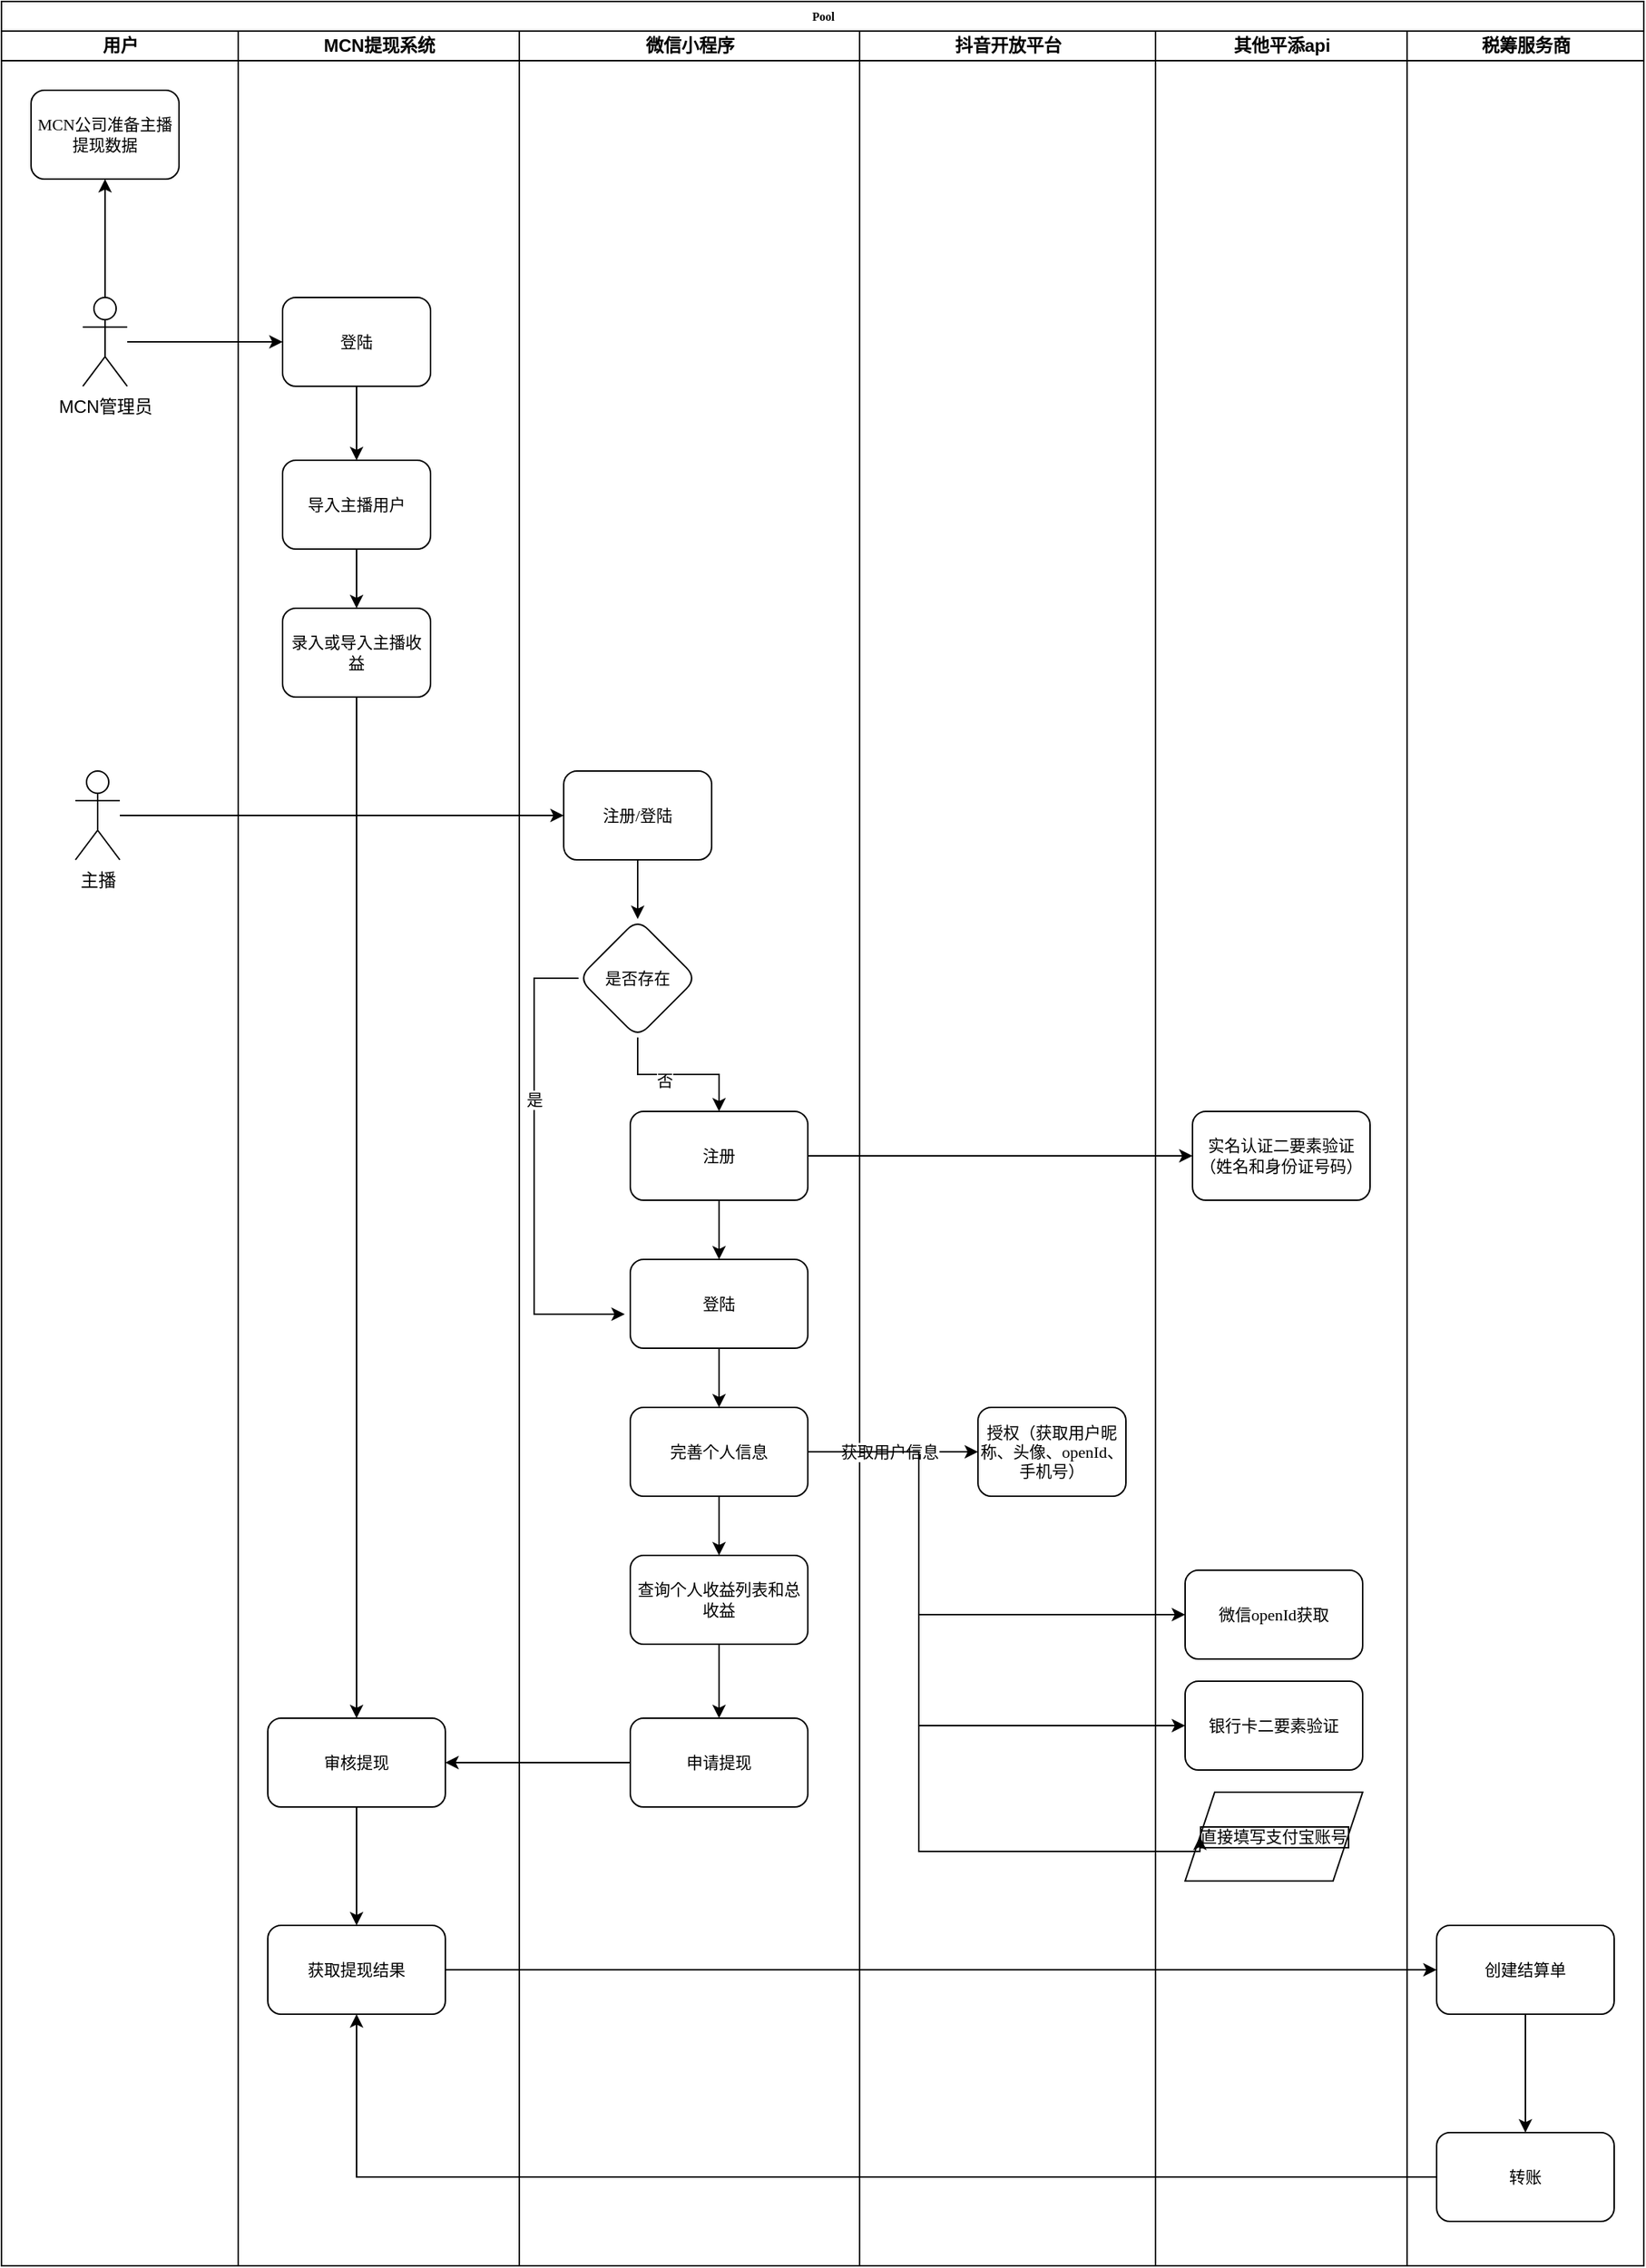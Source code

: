 <mxfile version="24.7.17">
  <diagram name="Page-1" id="74e2e168-ea6b-b213-b513-2b3c1d86103e">
    <mxGraphModel dx="1221" dy="725" grid="1" gridSize="10" guides="1" tooltips="1" connect="1" arrows="1" fold="1" page="1" pageScale="1" pageWidth="1100" pageHeight="850" background="none" math="0" shadow="0">
      <root>
        <mxCell id="0" />
        <mxCell id="1" parent="0" />
        <mxCell id="77e6c97f196da883-1" value="Pool" style="swimlane;html=1;childLayout=stackLayout;startSize=20;rounded=0;shadow=0;labelBackgroundColor=none;strokeWidth=1;fontFamily=Verdana;fontSize=8;align=center;" parent="1" vertex="1">
          <mxGeometry x="50" y="80" width="1110" height="1530" as="geometry" />
        </mxCell>
        <mxCell id="77e6c97f196da883-2" value="用户" style="swimlane;html=1;startSize=20;" parent="77e6c97f196da883-1" vertex="1">
          <mxGeometry y="20" width="160" height="1510" as="geometry" />
        </mxCell>
        <mxCell id="77e6c97f196da883-8" value="MCN公司准备主播提现数据" style="rounded=1;whiteSpace=wrap;html=1;shadow=0;labelBackgroundColor=none;strokeWidth=1;fontFamily=Verdana;fontSize=11;align=center;" parent="77e6c97f196da883-2" vertex="1">
          <mxGeometry x="20" y="40" width="100" height="60" as="geometry" />
        </mxCell>
        <mxCell id="yzK9PIs7VhrDUYLbTPSg-47" value="主播" style="shape=umlActor;verticalLabelPosition=bottom;verticalAlign=top;html=1;outlineConnect=0;" parent="77e6c97f196da883-2" vertex="1">
          <mxGeometry x="50" y="500" width="30" height="60" as="geometry" />
        </mxCell>
        <mxCell id="yzK9PIs7VhrDUYLbTPSg-49" style="edgeStyle=orthogonalEdgeStyle;rounded=0;orthogonalLoop=1;jettySize=auto;html=1;entryX=0.5;entryY=1;entryDx=0;entryDy=0;" parent="77e6c97f196da883-2" source="yzK9PIs7VhrDUYLbTPSg-48" target="77e6c97f196da883-8" edge="1">
          <mxGeometry relative="1" as="geometry" />
        </mxCell>
        <mxCell id="yzK9PIs7VhrDUYLbTPSg-48" value="MCN管理员" style="shape=umlActor;verticalLabelPosition=bottom;verticalAlign=top;html=1;outlineConnect=0;" parent="77e6c97f196da883-2" vertex="1">
          <mxGeometry x="55" y="180" width="30" height="60" as="geometry" />
        </mxCell>
        <mxCell id="77e6c97f196da883-3" value="MCN提现系统" style="swimlane;html=1;startSize=20;" parent="77e6c97f196da883-1" vertex="1">
          <mxGeometry x="160" y="20" width="190" height="1510" as="geometry" />
        </mxCell>
        <mxCell id="yzK9PIs7VhrDUYLbTPSg-4" value="" style="edgeStyle=orthogonalEdgeStyle;rounded=0;orthogonalLoop=1;jettySize=auto;html=1;" parent="77e6c97f196da883-3" source="77e6c97f196da883-11" target="yzK9PIs7VhrDUYLbTPSg-3" edge="1">
          <mxGeometry relative="1" as="geometry" />
        </mxCell>
        <mxCell id="77e6c97f196da883-11" value="登陆" style="rounded=1;whiteSpace=wrap;html=1;shadow=0;labelBackgroundColor=none;strokeWidth=1;fontFamily=Verdana;fontSize=11;align=center;" parent="77e6c97f196da883-3" vertex="1">
          <mxGeometry x="30" y="180" width="100" height="60" as="geometry" />
        </mxCell>
        <mxCell id="yzK9PIs7VhrDUYLbTPSg-6" value="" style="edgeStyle=orthogonalEdgeStyle;rounded=0;orthogonalLoop=1;jettySize=auto;html=1;" parent="77e6c97f196da883-3" source="yzK9PIs7VhrDUYLbTPSg-3" target="yzK9PIs7VhrDUYLbTPSg-5" edge="1">
          <mxGeometry relative="1" as="geometry" />
        </mxCell>
        <mxCell id="yzK9PIs7VhrDUYLbTPSg-3" value="导入主播用户" style="rounded=1;whiteSpace=wrap;html=1;shadow=0;labelBackgroundColor=none;strokeWidth=1;fontFamily=Verdana;fontSize=11;align=center;" parent="77e6c97f196da883-3" vertex="1">
          <mxGeometry x="30" y="290" width="100" height="60" as="geometry" />
        </mxCell>
        <mxCell id="yzK9PIs7VhrDUYLbTPSg-28" value="" style="edgeStyle=orthogonalEdgeStyle;rounded=0;orthogonalLoop=1;jettySize=auto;html=1;" parent="77e6c97f196da883-3" source="yzK9PIs7VhrDUYLbTPSg-5" target="yzK9PIs7VhrDUYLbTPSg-27" edge="1">
          <mxGeometry relative="1" as="geometry" />
        </mxCell>
        <mxCell id="yzK9PIs7VhrDUYLbTPSg-5" value="录入或导入主播收益" style="rounded=1;whiteSpace=wrap;html=1;shadow=0;labelBackgroundColor=none;strokeWidth=1;fontFamily=Verdana;fontSize=11;align=center;" parent="77e6c97f196da883-3" vertex="1">
          <mxGeometry x="30" y="390" width="100" height="60" as="geometry" />
        </mxCell>
        <mxCell id="yzK9PIs7VhrDUYLbTPSg-31" value="" style="edgeStyle=orthogonalEdgeStyle;rounded=0;orthogonalLoop=1;jettySize=auto;html=1;" parent="77e6c97f196da883-3" source="yzK9PIs7VhrDUYLbTPSg-27" target="yzK9PIs7VhrDUYLbTPSg-30" edge="1">
          <mxGeometry relative="1" as="geometry" />
        </mxCell>
        <mxCell id="yzK9PIs7VhrDUYLbTPSg-27" value="审核提现" style="whiteSpace=wrap;html=1;fontSize=11;fontFamily=Verdana;rounded=1;shadow=0;labelBackgroundColor=none;strokeWidth=1;" parent="77e6c97f196da883-3" vertex="1">
          <mxGeometry x="20" y="1140" width="120" height="60" as="geometry" />
        </mxCell>
        <mxCell id="yzK9PIs7VhrDUYLbTPSg-30" value="获取提现结果" style="whiteSpace=wrap;html=1;fontSize=11;fontFamily=Verdana;rounded=1;shadow=0;labelBackgroundColor=none;strokeWidth=1;" parent="77e6c97f196da883-3" vertex="1">
          <mxGeometry x="20" y="1280" width="120" height="60" as="geometry" />
        </mxCell>
        <mxCell id="77e6c97f196da883-4" value="微信小程序" style="swimlane;html=1;startSize=20;" parent="77e6c97f196da883-1" vertex="1">
          <mxGeometry x="350" y="20" width="230" height="1510" as="geometry" />
        </mxCell>
        <mxCell id="yzK9PIs7VhrDUYLbTPSg-11" value="" style="edgeStyle=orthogonalEdgeStyle;rounded=0;orthogonalLoop=1;jettySize=auto;html=1;" parent="77e6c97f196da883-4" source="yzK9PIs7VhrDUYLbTPSg-7" target="yzK9PIs7VhrDUYLbTPSg-10" edge="1">
          <mxGeometry relative="1" as="geometry" />
        </mxCell>
        <mxCell id="yzK9PIs7VhrDUYLbTPSg-7" value="注册/登陆" style="rounded=1;whiteSpace=wrap;html=1;shadow=0;labelBackgroundColor=none;strokeWidth=1;fontFamily=Verdana;fontSize=11;align=center;" parent="77e6c97f196da883-4" vertex="1">
          <mxGeometry x="30" y="500" width="100" height="60" as="geometry" />
        </mxCell>
        <mxCell id="yzK9PIs7VhrDUYLbTPSg-13" value="" style="edgeStyle=orthogonalEdgeStyle;rounded=0;orthogonalLoop=1;jettySize=auto;html=1;" parent="77e6c97f196da883-4" source="yzK9PIs7VhrDUYLbTPSg-10" target="yzK9PIs7VhrDUYLbTPSg-12" edge="1">
          <mxGeometry relative="1" as="geometry" />
        </mxCell>
        <mxCell id="yzK9PIs7VhrDUYLbTPSg-14" value="否" style="edgeLabel;html=1;align=center;verticalAlign=middle;resizable=0;points=[];" parent="yzK9PIs7VhrDUYLbTPSg-13" vertex="1" connectable="0">
          <mxGeometry x="-0.178" y="-4" relative="1" as="geometry">
            <mxPoint as="offset" />
          </mxGeometry>
        </mxCell>
        <mxCell id="yzK9PIs7VhrDUYLbTPSg-10" value="是否存在" style="rhombus;whiteSpace=wrap;html=1;fontSize=11;fontFamily=Verdana;rounded=1;shadow=0;labelBackgroundColor=none;strokeWidth=1;" parent="77e6c97f196da883-4" vertex="1">
          <mxGeometry x="40" y="600" width="80" height="80" as="geometry" />
        </mxCell>
        <mxCell id="yzK9PIs7VhrDUYLbTPSg-16" value="" style="edgeStyle=orthogonalEdgeStyle;rounded=0;orthogonalLoop=1;jettySize=auto;html=1;" parent="77e6c97f196da883-4" source="yzK9PIs7VhrDUYLbTPSg-12" target="yzK9PIs7VhrDUYLbTPSg-15" edge="1">
          <mxGeometry relative="1" as="geometry" />
        </mxCell>
        <mxCell id="yzK9PIs7VhrDUYLbTPSg-12" value="注册" style="whiteSpace=wrap;html=1;fontSize=11;fontFamily=Verdana;rounded=1;shadow=0;labelBackgroundColor=none;strokeWidth=1;" parent="77e6c97f196da883-4" vertex="1">
          <mxGeometry x="75" y="730" width="120" height="60" as="geometry" />
        </mxCell>
        <mxCell id="yzK9PIs7VhrDUYLbTPSg-20" value="" style="edgeStyle=orthogonalEdgeStyle;rounded=0;orthogonalLoop=1;jettySize=auto;html=1;entryX=0.5;entryY=0;entryDx=0;entryDy=0;" parent="77e6c97f196da883-4" source="yzK9PIs7VhrDUYLbTPSg-15" target="yzK9PIs7VhrDUYLbTPSg-21" edge="1">
          <mxGeometry relative="1" as="geometry">
            <mxPoint x="135" y="960" as="targetPoint" />
          </mxGeometry>
        </mxCell>
        <mxCell id="yzK9PIs7VhrDUYLbTPSg-15" value="登陆" style="whiteSpace=wrap;html=1;fontSize=11;fontFamily=Verdana;rounded=1;shadow=0;labelBackgroundColor=none;strokeWidth=1;" parent="77e6c97f196da883-4" vertex="1">
          <mxGeometry x="75" y="830" width="120" height="60" as="geometry" />
        </mxCell>
        <mxCell id="yzK9PIs7VhrDUYLbTPSg-23" value="" style="edgeStyle=orthogonalEdgeStyle;rounded=0;orthogonalLoop=1;jettySize=auto;html=1;" parent="77e6c97f196da883-4" source="yzK9PIs7VhrDUYLbTPSg-21" target="yzK9PIs7VhrDUYLbTPSg-22" edge="1">
          <mxGeometry relative="1" as="geometry" />
        </mxCell>
        <mxCell id="yzK9PIs7VhrDUYLbTPSg-21" value="完善个人信息" style="whiteSpace=wrap;html=1;fontSize=11;fontFamily=Verdana;rounded=1;shadow=0;labelBackgroundColor=none;strokeWidth=1;" parent="77e6c97f196da883-4" vertex="1">
          <mxGeometry x="75" y="930" width="120" height="60" as="geometry" />
        </mxCell>
        <mxCell id="yzK9PIs7VhrDUYLbTPSg-25" value="" style="edgeStyle=orthogonalEdgeStyle;rounded=0;orthogonalLoop=1;jettySize=auto;html=1;" parent="77e6c97f196da883-4" source="yzK9PIs7VhrDUYLbTPSg-22" target="yzK9PIs7VhrDUYLbTPSg-24" edge="1">
          <mxGeometry relative="1" as="geometry" />
        </mxCell>
        <mxCell id="yzK9PIs7VhrDUYLbTPSg-22" value="查询个人收益列表和总收益" style="whiteSpace=wrap;html=1;fontSize=11;fontFamily=Verdana;rounded=1;shadow=0;labelBackgroundColor=none;strokeWidth=1;" parent="77e6c97f196da883-4" vertex="1">
          <mxGeometry x="75" y="1030" width="120" height="60" as="geometry" />
        </mxCell>
        <mxCell id="yzK9PIs7VhrDUYLbTPSg-24" value="申请提现" style="whiteSpace=wrap;html=1;fontSize=11;fontFamily=Verdana;rounded=1;shadow=0;labelBackgroundColor=none;strokeWidth=1;" parent="77e6c97f196da883-4" vertex="1">
          <mxGeometry x="75" y="1140" width="120" height="60" as="geometry" />
        </mxCell>
        <mxCell id="yzK9PIs7VhrDUYLbTPSg-17" style="edgeStyle=orthogonalEdgeStyle;rounded=0;orthogonalLoop=1;jettySize=auto;html=1;exitX=0;exitY=0.5;exitDx=0;exitDy=0;entryX=-0.031;entryY=0.617;entryDx=0;entryDy=0;entryPerimeter=0;" parent="77e6c97f196da883-4" source="yzK9PIs7VhrDUYLbTPSg-10" target="yzK9PIs7VhrDUYLbTPSg-15" edge="1">
          <mxGeometry relative="1" as="geometry">
            <Array as="points">
              <mxPoint x="10" y="640" />
              <mxPoint x="10" y="867" />
            </Array>
          </mxGeometry>
        </mxCell>
        <mxCell id="yzK9PIs7VhrDUYLbTPSg-18" value="是" style="edgeLabel;html=1;align=center;verticalAlign=middle;resizable=0;points=[];" parent="yzK9PIs7VhrDUYLbTPSg-17" vertex="1" connectable="0">
          <mxGeometry x="-0.215" relative="1" as="geometry">
            <mxPoint y="-13" as="offset" />
          </mxGeometry>
        </mxCell>
        <mxCell id="77e6c97f196da883-5" value="抖音开放平台" style="swimlane;html=1;startSize=20;" parent="77e6c97f196da883-1" vertex="1">
          <mxGeometry x="580" y="20" width="200" height="1510" as="geometry" />
        </mxCell>
        <mxCell id="yzK9PIs7VhrDUYLbTPSg-39" value="授权（获取用户昵称、头像、openId、手机号）" style="rounded=1;whiteSpace=wrap;html=1;shadow=0;labelBackgroundColor=none;strokeWidth=1;fontFamily=Verdana;fontSize=11;align=center;" parent="77e6c97f196da883-5" vertex="1">
          <mxGeometry x="80" y="930" width="100" height="60" as="geometry" />
        </mxCell>
        <mxCell id="77e6c97f196da883-6" value="其他平添api" style="swimlane;html=1;startSize=20;" parent="77e6c97f196da883-1" vertex="1">
          <mxGeometry x="780" y="20" width="170" height="1510" as="geometry" />
        </mxCell>
        <mxCell id="yzK9PIs7VhrDUYLbTPSg-45" value="实名认证二要素验证（姓名和身份证号码）" style="whiteSpace=wrap;html=1;fontSize=11;fontFamily=Verdana;rounded=1;shadow=0;labelBackgroundColor=none;strokeWidth=1;" parent="77e6c97f196da883-6" vertex="1">
          <mxGeometry x="25" y="730" width="120" height="60" as="geometry" />
        </mxCell>
        <mxCell id="yzK9PIs7VhrDUYLbTPSg-51" value="微信openId获取" style="whiteSpace=wrap;html=1;fontSize=11;fontFamily=Verdana;rounded=1;shadow=0;labelBackgroundColor=none;strokeWidth=1;" parent="77e6c97f196da883-6" vertex="1">
          <mxGeometry x="20" y="1040" width="120" height="60" as="geometry" />
        </mxCell>
        <mxCell id="yzK9PIs7VhrDUYLbTPSg-57" value="银行卡二要素验证" style="whiteSpace=wrap;html=1;fontSize=11;fontFamily=Verdana;rounded=1;shadow=0;labelBackgroundColor=none;strokeWidth=1;" parent="77e6c97f196da883-6" vertex="1">
          <mxGeometry x="20" y="1115" width="120" height="60" as="geometry" />
        </mxCell>
        <mxCell id="yzK9PIs7VhrDUYLbTPSg-60" value="直接填写支付宝账号" style="shape=parallelogram;perimeter=parallelogramPerimeter;whiteSpace=wrap;html=1;fixedSize=1;labelBorderColor=default;fontSize=11;" parent="77e6c97f196da883-6" vertex="1">
          <mxGeometry x="20" y="1190" width="120" height="60" as="geometry" />
        </mxCell>
        <mxCell id="yzK9PIs7VhrDUYLbTPSg-9" value="" style="edgeStyle=orthogonalEdgeStyle;rounded=0;orthogonalLoop=1;jettySize=auto;html=1;" parent="77e6c97f196da883-1" source="yzK9PIs7VhrDUYLbTPSg-47" target="yzK9PIs7VhrDUYLbTPSg-7" edge="1">
          <mxGeometry relative="1" as="geometry">
            <mxPoint x="120" y="550" as="sourcePoint" />
          </mxGeometry>
        </mxCell>
        <mxCell id="yzK9PIs7VhrDUYLbTPSg-29" style="edgeStyle=orthogonalEdgeStyle;rounded=0;orthogonalLoop=1;jettySize=auto;html=1;" parent="77e6c97f196da883-1" source="yzK9PIs7VhrDUYLbTPSg-24" target="yzK9PIs7VhrDUYLbTPSg-27" edge="1">
          <mxGeometry relative="1" as="geometry" />
        </mxCell>
        <mxCell id="yzK9PIs7VhrDUYLbTPSg-33" value="" style="edgeStyle=orthogonalEdgeStyle;rounded=0;orthogonalLoop=1;jettySize=auto;html=1;entryX=0;entryY=0.5;entryDx=0;entryDy=0;" parent="77e6c97f196da883-1" source="yzK9PIs7VhrDUYLbTPSg-30" target="yzK9PIs7VhrDUYLbTPSg-35" edge="1">
          <mxGeometry relative="1" as="geometry">
            <mxPoint x="770" y="1330" as="targetPoint" />
          </mxGeometry>
        </mxCell>
        <mxCell id="yzK9PIs7VhrDUYLbTPSg-34" value="税筹服务商" style="swimlane;html=1;startSize=20;" parent="77e6c97f196da883-1" vertex="1">
          <mxGeometry x="950" y="20" width="160" height="1510" as="geometry" />
        </mxCell>
        <mxCell id="yzK9PIs7VhrDUYLbTPSg-37" value="" style="edgeStyle=orthogonalEdgeStyle;rounded=0;orthogonalLoop=1;jettySize=auto;html=1;" parent="yzK9PIs7VhrDUYLbTPSg-34" source="yzK9PIs7VhrDUYLbTPSg-35" target="yzK9PIs7VhrDUYLbTPSg-36" edge="1">
          <mxGeometry relative="1" as="geometry" />
        </mxCell>
        <mxCell id="yzK9PIs7VhrDUYLbTPSg-35" value="创建结算单" style="whiteSpace=wrap;html=1;fontSize=11;fontFamily=Verdana;rounded=1;shadow=0;labelBackgroundColor=none;strokeWidth=1;" parent="yzK9PIs7VhrDUYLbTPSg-34" vertex="1">
          <mxGeometry x="20" y="1280" width="120" height="60" as="geometry" />
        </mxCell>
        <mxCell id="yzK9PIs7VhrDUYLbTPSg-36" value="转账" style="whiteSpace=wrap;html=1;fontSize=11;fontFamily=Verdana;rounded=1;shadow=0;labelBackgroundColor=none;strokeWidth=1;" parent="yzK9PIs7VhrDUYLbTPSg-34" vertex="1">
          <mxGeometry x="20" y="1420" width="120" height="60" as="geometry" />
        </mxCell>
        <mxCell id="yzK9PIs7VhrDUYLbTPSg-38" style="edgeStyle=orthogonalEdgeStyle;rounded=0;orthogonalLoop=1;jettySize=auto;html=1;entryX=0.5;entryY=1;entryDx=0;entryDy=0;" parent="77e6c97f196da883-1" source="yzK9PIs7VhrDUYLbTPSg-36" target="yzK9PIs7VhrDUYLbTPSg-30" edge="1">
          <mxGeometry relative="1" as="geometry" />
        </mxCell>
        <mxCell id="yzK9PIs7VhrDUYLbTPSg-41" style="edgeStyle=orthogonalEdgeStyle;rounded=0;orthogonalLoop=1;jettySize=auto;html=1;entryX=0;entryY=0.5;entryDx=0;entryDy=0;" parent="77e6c97f196da883-1" source="yzK9PIs7VhrDUYLbTPSg-21" target="yzK9PIs7VhrDUYLbTPSg-39" edge="1">
          <mxGeometry relative="1" as="geometry" />
        </mxCell>
        <mxCell id="yzK9PIs7VhrDUYLbTPSg-43" value="获取用户信息" style="edgeLabel;html=1;align=center;verticalAlign=middle;resizable=0;points=[];" parent="yzK9PIs7VhrDUYLbTPSg-41" vertex="1" connectable="0">
          <mxGeometry x="-0.303" y="-1" relative="1" as="geometry">
            <mxPoint x="15" y="-1" as="offset" />
          </mxGeometry>
        </mxCell>
        <mxCell id="yzK9PIs7VhrDUYLbTPSg-46" value="" style="edgeStyle=orthogonalEdgeStyle;rounded=0;orthogonalLoop=1;jettySize=auto;html=1;" parent="77e6c97f196da883-1" source="yzK9PIs7VhrDUYLbTPSg-12" target="yzK9PIs7VhrDUYLbTPSg-45" edge="1">
          <mxGeometry relative="1" as="geometry" />
        </mxCell>
        <mxCell id="yzK9PIs7VhrDUYLbTPSg-50" style="edgeStyle=orthogonalEdgeStyle;rounded=0;orthogonalLoop=1;jettySize=auto;html=1;entryX=0;entryY=0.5;entryDx=0;entryDy=0;" parent="77e6c97f196da883-1" source="yzK9PIs7VhrDUYLbTPSg-48" target="77e6c97f196da883-11" edge="1">
          <mxGeometry relative="1" as="geometry" />
        </mxCell>
        <mxCell id="yzK9PIs7VhrDUYLbTPSg-58" style="edgeStyle=orthogonalEdgeStyle;rounded=0;orthogonalLoop=1;jettySize=auto;html=1;entryX=0;entryY=0.5;entryDx=0;entryDy=0;" parent="77e6c97f196da883-1" source="yzK9PIs7VhrDUYLbTPSg-21" target="yzK9PIs7VhrDUYLbTPSg-51" edge="1">
          <mxGeometry relative="1" as="geometry">
            <Array as="points">
              <mxPoint x="620" y="980" />
              <mxPoint x="620" y="1090" />
            </Array>
          </mxGeometry>
        </mxCell>
        <mxCell id="yzK9PIs7VhrDUYLbTPSg-59" style="edgeStyle=orthogonalEdgeStyle;rounded=0;orthogonalLoop=1;jettySize=auto;html=1;entryX=0;entryY=0.5;entryDx=0;entryDy=0;" parent="77e6c97f196da883-1" source="yzK9PIs7VhrDUYLbTPSg-21" target="yzK9PIs7VhrDUYLbTPSg-57" edge="1">
          <mxGeometry relative="1" as="geometry">
            <Array as="points">
              <mxPoint x="620" y="980" />
              <mxPoint x="620" y="1165" />
            </Array>
          </mxGeometry>
        </mxCell>
        <mxCell id="yzK9PIs7VhrDUYLbTPSg-61" style="edgeStyle=orthogonalEdgeStyle;rounded=0;orthogonalLoop=1;jettySize=auto;html=1;entryX=0;entryY=0.5;entryDx=0;entryDy=0;" parent="77e6c97f196da883-1" source="yzK9PIs7VhrDUYLbTPSg-21" target="yzK9PIs7VhrDUYLbTPSg-60" edge="1">
          <mxGeometry relative="1" as="geometry">
            <Array as="points">
              <mxPoint x="620" y="980" />
              <mxPoint x="620" y="1250" />
            </Array>
          </mxGeometry>
        </mxCell>
      </root>
    </mxGraphModel>
  </diagram>
</mxfile>
